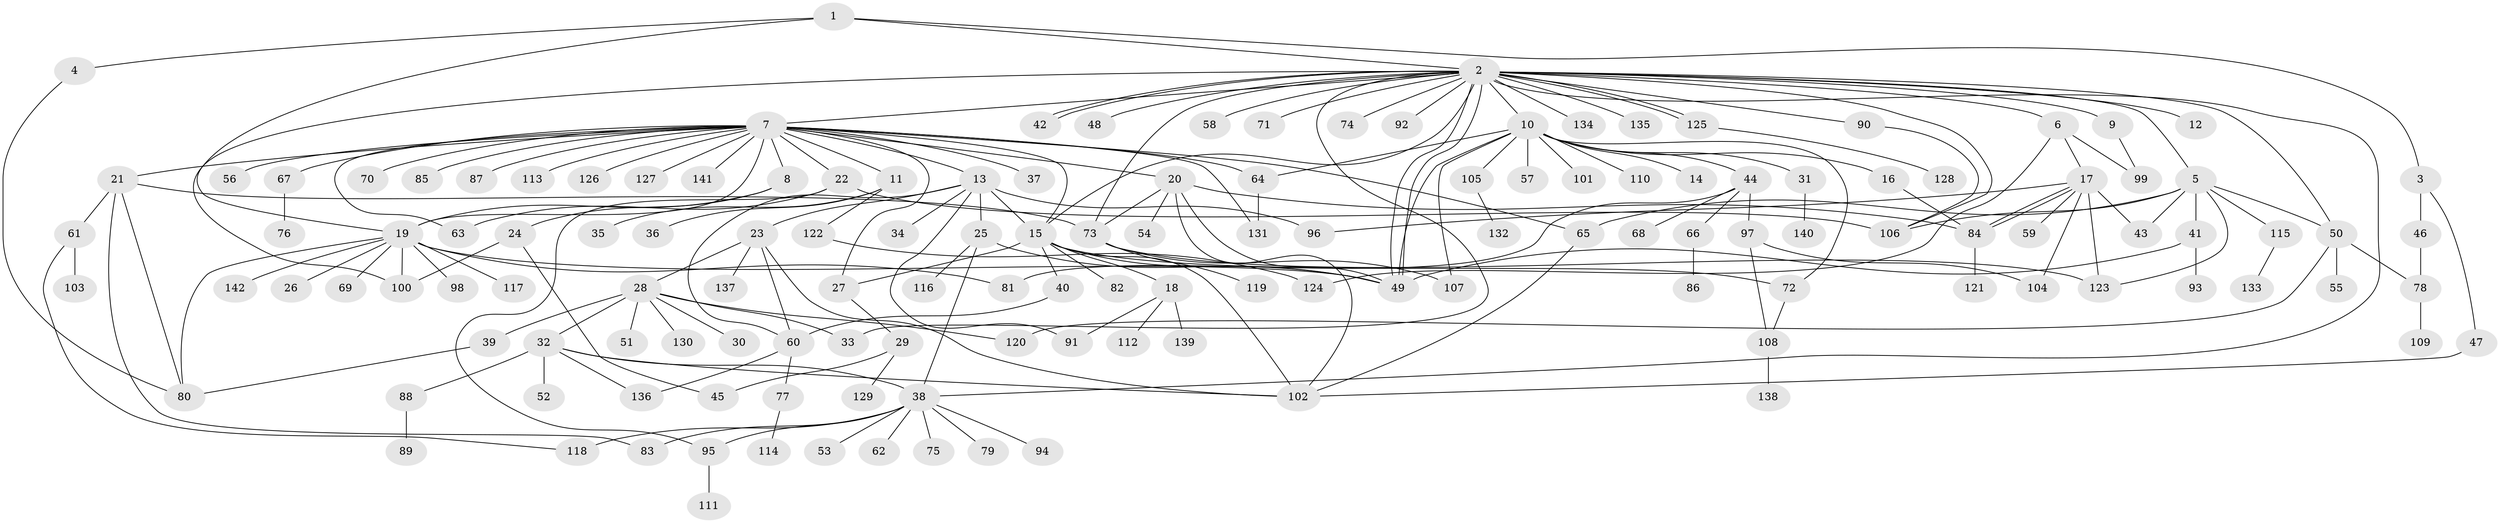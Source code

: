 // coarse degree distribution, {5: 0.09302325581395349, 21: 0.023255813953488372, 4: 0.08139534883720931, 7: 0.023255813953488372, 3: 0.12790697674418605, 10: 0.023255813953488372, 12: 0.011627906976744186, 1: 0.4418604651162791, 9: 0.011627906976744186, 2: 0.1511627906976744, 6: 0.011627906976744186}
// Generated by graph-tools (version 1.1) at 2025/50/03/04/25 22:50:15]
// undirected, 142 vertices, 202 edges
graph export_dot {
  node [color=gray90,style=filled];
  1;
  2;
  3;
  4;
  5;
  6;
  7;
  8;
  9;
  10;
  11;
  12;
  13;
  14;
  15;
  16;
  17;
  18;
  19;
  20;
  21;
  22;
  23;
  24;
  25;
  26;
  27;
  28;
  29;
  30;
  31;
  32;
  33;
  34;
  35;
  36;
  37;
  38;
  39;
  40;
  41;
  42;
  43;
  44;
  45;
  46;
  47;
  48;
  49;
  50;
  51;
  52;
  53;
  54;
  55;
  56;
  57;
  58;
  59;
  60;
  61;
  62;
  63;
  64;
  65;
  66;
  67;
  68;
  69;
  70;
  71;
  72;
  73;
  74;
  75;
  76;
  77;
  78;
  79;
  80;
  81;
  82;
  83;
  84;
  85;
  86;
  87;
  88;
  89;
  90;
  91;
  92;
  93;
  94;
  95;
  96;
  97;
  98;
  99;
  100;
  101;
  102;
  103;
  104;
  105;
  106;
  107;
  108;
  109;
  110;
  111;
  112;
  113;
  114;
  115;
  116;
  117;
  118;
  119;
  120;
  121;
  122;
  123;
  124;
  125;
  126;
  127;
  128;
  129;
  130;
  131;
  132;
  133;
  134;
  135;
  136;
  137;
  138;
  139;
  140;
  141;
  142;
  1 -- 2;
  1 -- 3;
  1 -- 4;
  1 -- 19;
  2 -- 5;
  2 -- 6;
  2 -- 7;
  2 -- 9;
  2 -- 10;
  2 -- 12;
  2 -- 15;
  2 -- 33;
  2 -- 38;
  2 -- 42;
  2 -- 42;
  2 -- 48;
  2 -- 49;
  2 -- 49;
  2 -- 50;
  2 -- 58;
  2 -- 71;
  2 -- 73;
  2 -- 74;
  2 -- 90;
  2 -- 92;
  2 -- 100;
  2 -- 106;
  2 -- 125;
  2 -- 125;
  2 -- 134;
  2 -- 135;
  3 -- 46;
  3 -- 47;
  4 -- 80;
  5 -- 41;
  5 -- 43;
  5 -- 50;
  5 -- 65;
  5 -- 106;
  5 -- 115;
  5 -- 123;
  6 -- 17;
  6 -- 99;
  6 -- 124;
  7 -- 8;
  7 -- 11;
  7 -- 13;
  7 -- 15;
  7 -- 19;
  7 -- 20;
  7 -- 21;
  7 -- 22;
  7 -- 27;
  7 -- 37;
  7 -- 56;
  7 -- 63;
  7 -- 64;
  7 -- 65;
  7 -- 67;
  7 -- 70;
  7 -- 85;
  7 -- 87;
  7 -- 113;
  7 -- 126;
  7 -- 127;
  7 -- 131;
  7 -- 141;
  8 -- 19;
  8 -- 24;
  9 -- 99;
  10 -- 14;
  10 -- 16;
  10 -- 31;
  10 -- 44;
  10 -- 49;
  10 -- 57;
  10 -- 64;
  10 -- 72;
  10 -- 101;
  10 -- 105;
  10 -- 107;
  10 -- 110;
  11 -- 35;
  11 -- 36;
  11 -- 122;
  13 -- 15;
  13 -- 23;
  13 -- 25;
  13 -- 34;
  13 -- 60;
  13 -- 91;
  13 -- 96;
  15 -- 18;
  15 -- 27;
  15 -- 40;
  15 -- 49;
  15 -- 72;
  15 -- 82;
  15 -- 102;
  16 -- 84;
  17 -- 43;
  17 -- 59;
  17 -- 84;
  17 -- 84;
  17 -- 96;
  17 -- 104;
  17 -- 123;
  18 -- 91;
  18 -- 112;
  18 -- 139;
  19 -- 26;
  19 -- 49;
  19 -- 69;
  19 -- 80;
  19 -- 81;
  19 -- 98;
  19 -- 100;
  19 -- 117;
  19 -- 142;
  20 -- 49;
  20 -- 54;
  20 -- 73;
  20 -- 84;
  20 -- 102;
  21 -- 61;
  21 -- 73;
  21 -- 80;
  21 -- 83;
  22 -- 63;
  22 -- 95;
  22 -- 106;
  23 -- 28;
  23 -- 60;
  23 -- 102;
  23 -- 137;
  24 -- 45;
  24 -- 100;
  25 -- 38;
  25 -- 49;
  25 -- 116;
  27 -- 29;
  28 -- 30;
  28 -- 32;
  28 -- 33;
  28 -- 39;
  28 -- 51;
  28 -- 120;
  28 -- 130;
  29 -- 45;
  29 -- 129;
  31 -- 140;
  32 -- 38;
  32 -- 52;
  32 -- 88;
  32 -- 102;
  32 -- 136;
  38 -- 53;
  38 -- 62;
  38 -- 75;
  38 -- 79;
  38 -- 83;
  38 -- 94;
  38 -- 95;
  38 -- 118;
  39 -- 80;
  40 -- 60;
  41 -- 49;
  41 -- 93;
  44 -- 66;
  44 -- 68;
  44 -- 81;
  44 -- 97;
  46 -- 78;
  47 -- 102;
  50 -- 55;
  50 -- 78;
  50 -- 120;
  60 -- 77;
  60 -- 136;
  61 -- 103;
  61 -- 118;
  64 -- 131;
  65 -- 102;
  66 -- 86;
  67 -- 76;
  72 -- 108;
  73 -- 107;
  73 -- 119;
  73 -- 123;
  77 -- 114;
  78 -- 109;
  84 -- 121;
  88 -- 89;
  90 -- 106;
  95 -- 111;
  97 -- 104;
  97 -- 108;
  105 -- 132;
  108 -- 138;
  115 -- 133;
  122 -- 124;
  125 -- 128;
}
